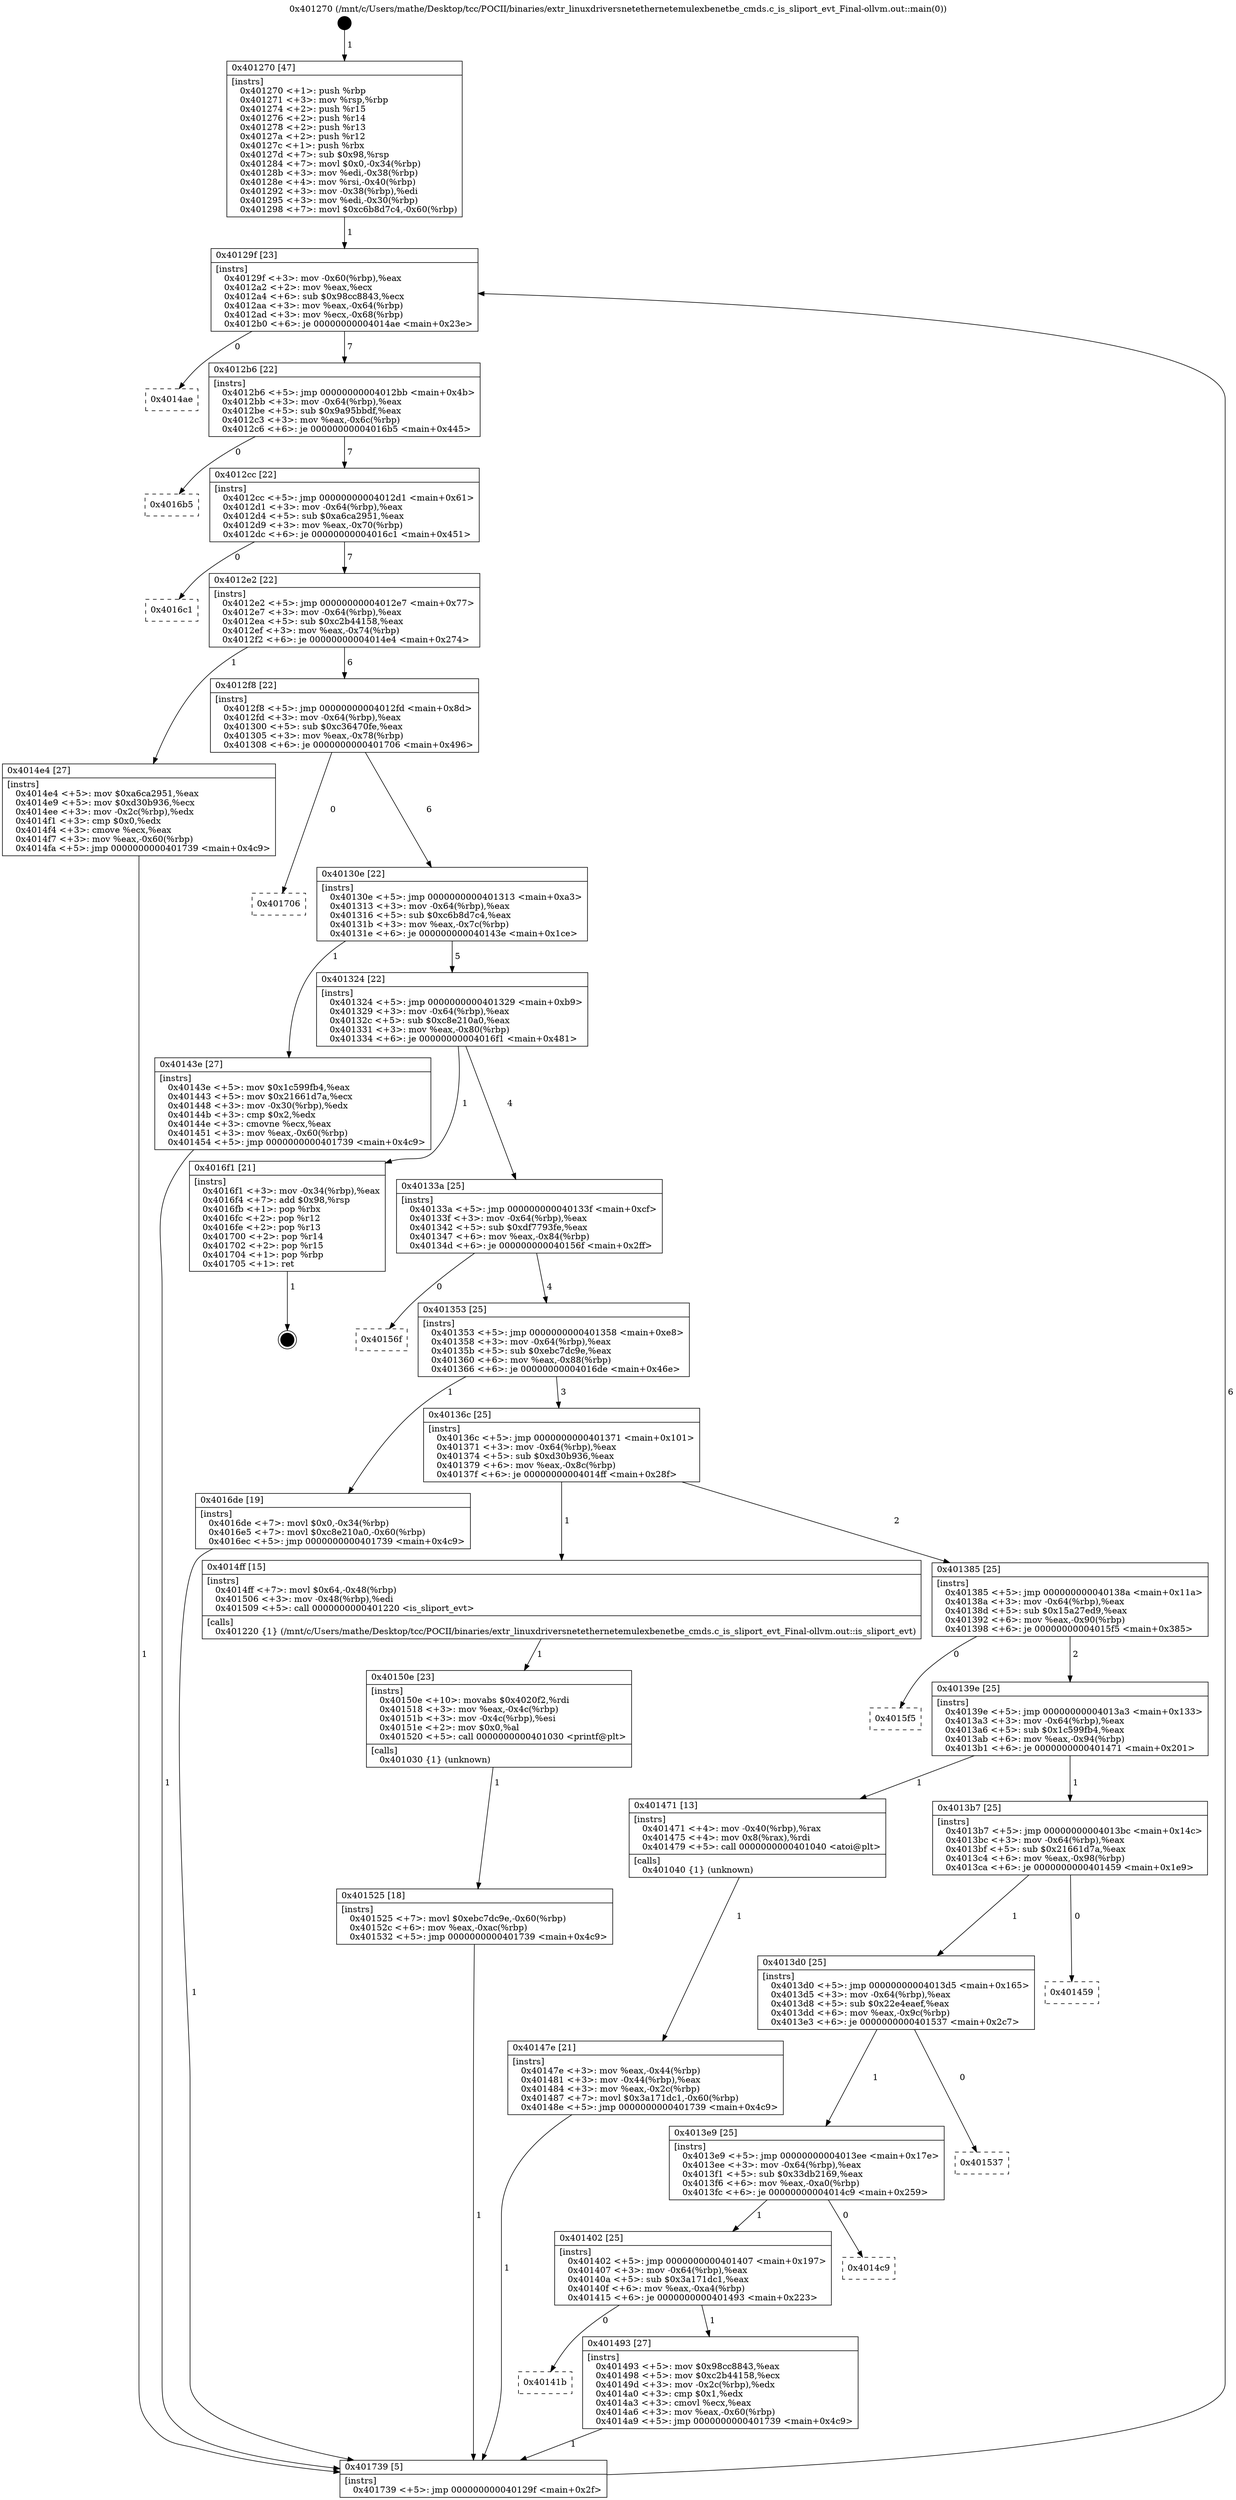 digraph "0x401270" {
  label = "0x401270 (/mnt/c/Users/mathe/Desktop/tcc/POCII/binaries/extr_linuxdriversnetethernetemulexbenetbe_cmds.c_is_sliport_evt_Final-ollvm.out::main(0))"
  labelloc = "t"
  node[shape=record]

  Entry [label="",width=0.3,height=0.3,shape=circle,fillcolor=black,style=filled]
  "0x40129f" [label="{
     0x40129f [23]\l
     | [instrs]\l
     &nbsp;&nbsp;0x40129f \<+3\>: mov -0x60(%rbp),%eax\l
     &nbsp;&nbsp;0x4012a2 \<+2\>: mov %eax,%ecx\l
     &nbsp;&nbsp;0x4012a4 \<+6\>: sub $0x98cc8843,%ecx\l
     &nbsp;&nbsp;0x4012aa \<+3\>: mov %eax,-0x64(%rbp)\l
     &nbsp;&nbsp;0x4012ad \<+3\>: mov %ecx,-0x68(%rbp)\l
     &nbsp;&nbsp;0x4012b0 \<+6\>: je 00000000004014ae \<main+0x23e\>\l
  }"]
  "0x4014ae" [label="{
     0x4014ae\l
  }", style=dashed]
  "0x4012b6" [label="{
     0x4012b6 [22]\l
     | [instrs]\l
     &nbsp;&nbsp;0x4012b6 \<+5\>: jmp 00000000004012bb \<main+0x4b\>\l
     &nbsp;&nbsp;0x4012bb \<+3\>: mov -0x64(%rbp),%eax\l
     &nbsp;&nbsp;0x4012be \<+5\>: sub $0x9a95bbdf,%eax\l
     &nbsp;&nbsp;0x4012c3 \<+3\>: mov %eax,-0x6c(%rbp)\l
     &nbsp;&nbsp;0x4012c6 \<+6\>: je 00000000004016b5 \<main+0x445\>\l
  }"]
  Exit [label="",width=0.3,height=0.3,shape=circle,fillcolor=black,style=filled,peripheries=2]
  "0x4016b5" [label="{
     0x4016b5\l
  }", style=dashed]
  "0x4012cc" [label="{
     0x4012cc [22]\l
     | [instrs]\l
     &nbsp;&nbsp;0x4012cc \<+5\>: jmp 00000000004012d1 \<main+0x61\>\l
     &nbsp;&nbsp;0x4012d1 \<+3\>: mov -0x64(%rbp),%eax\l
     &nbsp;&nbsp;0x4012d4 \<+5\>: sub $0xa6ca2951,%eax\l
     &nbsp;&nbsp;0x4012d9 \<+3\>: mov %eax,-0x70(%rbp)\l
     &nbsp;&nbsp;0x4012dc \<+6\>: je 00000000004016c1 \<main+0x451\>\l
  }"]
  "0x401525" [label="{
     0x401525 [18]\l
     | [instrs]\l
     &nbsp;&nbsp;0x401525 \<+7\>: movl $0xebc7dc9e,-0x60(%rbp)\l
     &nbsp;&nbsp;0x40152c \<+6\>: mov %eax,-0xac(%rbp)\l
     &nbsp;&nbsp;0x401532 \<+5\>: jmp 0000000000401739 \<main+0x4c9\>\l
  }"]
  "0x4016c1" [label="{
     0x4016c1\l
  }", style=dashed]
  "0x4012e2" [label="{
     0x4012e2 [22]\l
     | [instrs]\l
     &nbsp;&nbsp;0x4012e2 \<+5\>: jmp 00000000004012e7 \<main+0x77\>\l
     &nbsp;&nbsp;0x4012e7 \<+3\>: mov -0x64(%rbp),%eax\l
     &nbsp;&nbsp;0x4012ea \<+5\>: sub $0xc2b44158,%eax\l
     &nbsp;&nbsp;0x4012ef \<+3\>: mov %eax,-0x74(%rbp)\l
     &nbsp;&nbsp;0x4012f2 \<+6\>: je 00000000004014e4 \<main+0x274\>\l
  }"]
  "0x40150e" [label="{
     0x40150e [23]\l
     | [instrs]\l
     &nbsp;&nbsp;0x40150e \<+10\>: movabs $0x4020f2,%rdi\l
     &nbsp;&nbsp;0x401518 \<+3\>: mov %eax,-0x4c(%rbp)\l
     &nbsp;&nbsp;0x40151b \<+3\>: mov -0x4c(%rbp),%esi\l
     &nbsp;&nbsp;0x40151e \<+2\>: mov $0x0,%al\l
     &nbsp;&nbsp;0x401520 \<+5\>: call 0000000000401030 \<printf@plt\>\l
     | [calls]\l
     &nbsp;&nbsp;0x401030 \{1\} (unknown)\l
  }"]
  "0x4014e4" [label="{
     0x4014e4 [27]\l
     | [instrs]\l
     &nbsp;&nbsp;0x4014e4 \<+5\>: mov $0xa6ca2951,%eax\l
     &nbsp;&nbsp;0x4014e9 \<+5\>: mov $0xd30b936,%ecx\l
     &nbsp;&nbsp;0x4014ee \<+3\>: mov -0x2c(%rbp),%edx\l
     &nbsp;&nbsp;0x4014f1 \<+3\>: cmp $0x0,%edx\l
     &nbsp;&nbsp;0x4014f4 \<+3\>: cmove %ecx,%eax\l
     &nbsp;&nbsp;0x4014f7 \<+3\>: mov %eax,-0x60(%rbp)\l
     &nbsp;&nbsp;0x4014fa \<+5\>: jmp 0000000000401739 \<main+0x4c9\>\l
  }"]
  "0x4012f8" [label="{
     0x4012f8 [22]\l
     | [instrs]\l
     &nbsp;&nbsp;0x4012f8 \<+5\>: jmp 00000000004012fd \<main+0x8d\>\l
     &nbsp;&nbsp;0x4012fd \<+3\>: mov -0x64(%rbp),%eax\l
     &nbsp;&nbsp;0x401300 \<+5\>: sub $0xc36470fe,%eax\l
     &nbsp;&nbsp;0x401305 \<+3\>: mov %eax,-0x78(%rbp)\l
     &nbsp;&nbsp;0x401308 \<+6\>: je 0000000000401706 \<main+0x496\>\l
  }"]
  "0x40141b" [label="{
     0x40141b\l
  }", style=dashed]
  "0x401706" [label="{
     0x401706\l
  }", style=dashed]
  "0x40130e" [label="{
     0x40130e [22]\l
     | [instrs]\l
     &nbsp;&nbsp;0x40130e \<+5\>: jmp 0000000000401313 \<main+0xa3\>\l
     &nbsp;&nbsp;0x401313 \<+3\>: mov -0x64(%rbp),%eax\l
     &nbsp;&nbsp;0x401316 \<+5\>: sub $0xc6b8d7c4,%eax\l
     &nbsp;&nbsp;0x40131b \<+3\>: mov %eax,-0x7c(%rbp)\l
     &nbsp;&nbsp;0x40131e \<+6\>: je 000000000040143e \<main+0x1ce\>\l
  }"]
  "0x401493" [label="{
     0x401493 [27]\l
     | [instrs]\l
     &nbsp;&nbsp;0x401493 \<+5\>: mov $0x98cc8843,%eax\l
     &nbsp;&nbsp;0x401498 \<+5\>: mov $0xc2b44158,%ecx\l
     &nbsp;&nbsp;0x40149d \<+3\>: mov -0x2c(%rbp),%edx\l
     &nbsp;&nbsp;0x4014a0 \<+3\>: cmp $0x1,%edx\l
     &nbsp;&nbsp;0x4014a3 \<+3\>: cmovl %ecx,%eax\l
     &nbsp;&nbsp;0x4014a6 \<+3\>: mov %eax,-0x60(%rbp)\l
     &nbsp;&nbsp;0x4014a9 \<+5\>: jmp 0000000000401739 \<main+0x4c9\>\l
  }"]
  "0x40143e" [label="{
     0x40143e [27]\l
     | [instrs]\l
     &nbsp;&nbsp;0x40143e \<+5\>: mov $0x1c599fb4,%eax\l
     &nbsp;&nbsp;0x401443 \<+5\>: mov $0x21661d7a,%ecx\l
     &nbsp;&nbsp;0x401448 \<+3\>: mov -0x30(%rbp),%edx\l
     &nbsp;&nbsp;0x40144b \<+3\>: cmp $0x2,%edx\l
     &nbsp;&nbsp;0x40144e \<+3\>: cmovne %ecx,%eax\l
     &nbsp;&nbsp;0x401451 \<+3\>: mov %eax,-0x60(%rbp)\l
     &nbsp;&nbsp;0x401454 \<+5\>: jmp 0000000000401739 \<main+0x4c9\>\l
  }"]
  "0x401324" [label="{
     0x401324 [22]\l
     | [instrs]\l
     &nbsp;&nbsp;0x401324 \<+5\>: jmp 0000000000401329 \<main+0xb9\>\l
     &nbsp;&nbsp;0x401329 \<+3\>: mov -0x64(%rbp),%eax\l
     &nbsp;&nbsp;0x40132c \<+5\>: sub $0xc8e210a0,%eax\l
     &nbsp;&nbsp;0x401331 \<+3\>: mov %eax,-0x80(%rbp)\l
     &nbsp;&nbsp;0x401334 \<+6\>: je 00000000004016f1 \<main+0x481\>\l
  }"]
  "0x401739" [label="{
     0x401739 [5]\l
     | [instrs]\l
     &nbsp;&nbsp;0x401739 \<+5\>: jmp 000000000040129f \<main+0x2f\>\l
  }"]
  "0x401270" [label="{
     0x401270 [47]\l
     | [instrs]\l
     &nbsp;&nbsp;0x401270 \<+1\>: push %rbp\l
     &nbsp;&nbsp;0x401271 \<+3\>: mov %rsp,%rbp\l
     &nbsp;&nbsp;0x401274 \<+2\>: push %r15\l
     &nbsp;&nbsp;0x401276 \<+2\>: push %r14\l
     &nbsp;&nbsp;0x401278 \<+2\>: push %r13\l
     &nbsp;&nbsp;0x40127a \<+2\>: push %r12\l
     &nbsp;&nbsp;0x40127c \<+1\>: push %rbx\l
     &nbsp;&nbsp;0x40127d \<+7\>: sub $0x98,%rsp\l
     &nbsp;&nbsp;0x401284 \<+7\>: movl $0x0,-0x34(%rbp)\l
     &nbsp;&nbsp;0x40128b \<+3\>: mov %edi,-0x38(%rbp)\l
     &nbsp;&nbsp;0x40128e \<+4\>: mov %rsi,-0x40(%rbp)\l
     &nbsp;&nbsp;0x401292 \<+3\>: mov -0x38(%rbp),%edi\l
     &nbsp;&nbsp;0x401295 \<+3\>: mov %edi,-0x30(%rbp)\l
     &nbsp;&nbsp;0x401298 \<+7\>: movl $0xc6b8d7c4,-0x60(%rbp)\l
  }"]
  "0x401402" [label="{
     0x401402 [25]\l
     | [instrs]\l
     &nbsp;&nbsp;0x401402 \<+5\>: jmp 0000000000401407 \<main+0x197\>\l
     &nbsp;&nbsp;0x401407 \<+3\>: mov -0x64(%rbp),%eax\l
     &nbsp;&nbsp;0x40140a \<+5\>: sub $0x3a171dc1,%eax\l
     &nbsp;&nbsp;0x40140f \<+6\>: mov %eax,-0xa4(%rbp)\l
     &nbsp;&nbsp;0x401415 \<+6\>: je 0000000000401493 \<main+0x223\>\l
  }"]
  "0x4016f1" [label="{
     0x4016f1 [21]\l
     | [instrs]\l
     &nbsp;&nbsp;0x4016f1 \<+3\>: mov -0x34(%rbp),%eax\l
     &nbsp;&nbsp;0x4016f4 \<+7\>: add $0x98,%rsp\l
     &nbsp;&nbsp;0x4016fb \<+1\>: pop %rbx\l
     &nbsp;&nbsp;0x4016fc \<+2\>: pop %r12\l
     &nbsp;&nbsp;0x4016fe \<+2\>: pop %r13\l
     &nbsp;&nbsp;0x401700 \<+2\>: pop %r14\l
     &nbsp;&nbsp;0x401702 \<+2\>: pop %r15\l
     &nbsp;&nbsp;0x401704 \<+1\>: pop %rbp\l
     &nbsp;&nbsp;0x401705 \<+1\>: ret\l
  }"]
  "0x40133a" [label="{
     0x40133a [25]\l
     | [instrs]\l
     &nbsp;&nbsp;0x40133a \<+5\>: jmp 000000000040133f \<main+0xcf\>\l
     &nbsp;&nbsp;0x40133f \<+3\>: mov -0x64(%rbp),%eax\l
     &nbsp;&nbsp;0x401342 \<+5\>: sub $0xdf7793fe,%eax\l
     &nbsp;&nbsp;0x401347 \<+6\>: mov %eax,-0x84(%rbp)\l
     &nbsp;&nbsp;0x40134d \<+6\>: je 000000000040156f \<main+0x2ff\>\l
  }"]
  "0x4014c9" [label="{
     0x4014c9\l
  }", style=dashed]
  "0x40156f" [label="{
     0x40156f\l
  }", style=dashed]
  "0x401353" [label="{
     0x401353 [25]\l
     | [instrs]\l
     &nbsp;&nbsp;0x401353 \<+5\>: jmp 0000000000401358 \<main+0xe8\>\l
     &nbsp;&nbsp;0x401358 \<+3\>: mov -0x64(%rbp),%eax\l
     &nbsp;&nbsp;0x40135b \<+5\>: sub $0xebc7dc9e,%eax\l
     &nbsp;&nbsp;0x401360 \<+6\>: mov %eax,-0x88(%rbp)\l
     &nbsp;&nbsp;0x401366 \<+6\>: je 00000000004016de \<main+0x46e\>\l
  }"]
  "0x4013e9" [label="{
     0x4013e9 [25]\l
     | [instrs]\l
     &nbsp;&nbsp;0x4013e9 \<+5\>: jmp 00000000004013ee \<main+0x17e\>\l
     &nbsp;&nbsp;0x4013ee \<+3\>: mov -0x64(%rbp),%eax\l
     &nbsp;&nbsp;0x4013f1 \<+5\>: sub $0x33db2169,%eax\l
     &nbsp;&nbsp;0x4013f6 \<+6\>: mov %eax,-0xa0(%rbp)\l
     &nbsp;&nbsp;0x4013fc \<+6\>: je 00000000004014c9 \<main+0x259\>\l
  }"]
  "0x4016de" [label="{
     0x4016de [19]\l
     | [instrs]\l
     &nbsp;&nbsp;0x4016de \<+7\>: movl $0x0,-0x34(%rbp)\l
     &nbsp;&nbsp;0x4016e5 \<+7\>: movl $0xc8e210a0,-0x60(%rbp)\l
     &nbsp;&nbsp;0x4016ec \<+5\>: jmp 0000000000401739 \<main+0x4c9\>\l
  }"]
  "0x40136c" [label="{
     0x40136c [25]\l
     | [instrs]\l
     &nbsp;&nbsp;0x40136c \<+5\>: jmp 0000000000401371 \<main+0x101\>\l
     &nbsp;&nbsp;0x401371 \<+3\>: mov -0x64(%rbp),%eax\l
     &nbsp;&nbsp;0x401374 \<+5\>: sub $0xd30b936,%eax\l
     &nbsp;&nbsp;0x401379 \<+6\>: mov %eax,-0x8c(%rbp)\l
     &nbsp;&nbsp;0x40137f \<+6\>: je 00000000004014ff \<main+0x28f\>\l
  }"]
  "0x401537" [label="{
     0x401537\l
  }", style=dashed]
  "0x4014ff" [label="{
     0x4014ff [15]\l
     | [instrs]\l
     &nbsp;&nbsp;0x4014ff \<+7\>: movl $0x64,-0x48(%rbp)\l
     &nbsp;&nbsp;0x401506 \<+3\>: mov -0x48(%rbp),%edi\l
     &nbsp;&nbsp;0x401509 \<+5\>: call 0000000000401220 \<is_sliport_evt\>\l
     | [calls]\l
     &nbsp;&nbsp;0x401220 \{1\} (/mnt/c/Users/mathe/Desktop/tcc/POCII/binaries/extr_linuxdriversnetethernetemulexbenetbe_cmds.c_is_sliport_evt_Final-ollvm.out::is_sliport_evt)\l
  }"]
  "0x401385" [label="{
     0x401385 [25]\l
     | [instrs]\l
     &nbsp;&nbsp;0x401385 \<+5\>: jmp 000000000040138a \<main+0x11a\>\l
     &nbsp;&nbsp;0x40138a \<+3\>: mov -0x64(%rbp),%eax\l
     &nbsp;&nbsp;0x40138d \<+5\>: sub $0x15a27ed9,%eax\l
     &nbsp;&nbsp;0x401392 \<+6\>: mov %eax,-0x90(%rbp)\l
     &nbsp;&nbsp;0x401398 \<+6\>: je 00000000004015f5 \<main+0x385\>\l
  }"]
  "0x4013d0" [label="{
     0x4013d0 [25]\l
     | [instrs]\l
     &nbsp;&nbsp;0x4013d0 \<+5\>: jmp 00000000004013d5 \<main+0x165\>\l
     &nbsp;&nbsp;0x4013d5 \<+3\>: mov -0x64(%rbp),%eax\l
     &nbsp;&nbsp;0x4013d8 \<+5\>: sub $0x22e4eaef,%eax\l
     &nbsp;&nbsp;0x4013dd \<+6\>: mov %eax,-0x9c(%rbp)\l
     &nbsp;&nbsp;0x4013e3 \<+6\>: je 0000000000401537 \<main+0x2c7\>\l
  }"]
  "0x4015f5" [label="{
     0x4015f5\l
  }", style=dashed]
  "0x40139e" [label="{
     0x40139e [25]\l
     | [instrs]\l
     &nbsp;&nbsp;0x40139e \<+5\>: jmp 00000000004013a3 \<main+0x133\>\l
     &nbsp;&nbsp;0x4013a3 \<+3\>: mov -0x64(%rbp),%eax\l
     &nbsp;&nbsp;0x4013a6 \<+5\>: sub $0x1c599fb4,%eax\l
     &nbsp;&nbsp;0x4013ab \<+6\>: mov %eax,-0x94(%rbp)\l
     &nbsp;&nbsp;0x4013b1 \<+6\>: je 0000000000401471 \<main+0x201\>\l
  }"]
  "0x401459" [label="{
     0x401459\l
  }", style=dashed]
  "0x401471" [label="{
     0x401471 [13]\l
     | [instrs]\l
     &nbsp;&nbsp;0x401471 \<+4\>: mov -0x40(%rbp),%rax\l
     &nbsp;&nbsp;0x401475 \<+4\>: mov 0x8(%rax),%rdi\l
     &nbsp;&nbsp;0x401479 \<+5\>: call 0000000000401040 \<atoi@plt\>\l
     | [calls]\l
     &nbsp;&nbsp;0x401040 \{1\} (unknown)\l
  }"]
  "0x4013b7" [label="{
     0x4013b7 [25]\l
     | [instrs]\l
     &nbsp;&nbsp;0x4013b7 \<+5\>: jmp 00000000004013bc \<main+0x14c\>\l
     &nbsp;&nbsp;0x4013bc \<+3\>: mov -0x64(%rbp),%eax\l
     &nbsp;&nbsp;0x4013bf \<+5\>: sub $0x21661d7a,%eax\l
     &nbsp;&nbsp;0x4013c4 \<+6\>: mov %eax,-0x98(%rbp)\l
     &nbsp;&nbsp;0x4013ca \<+6\>: je 0000000000401459 \<main+0x1e9\>\l
  }"]
  "0x40147e" [label="{
     0x40147e [21]\l
     | [instrs]\l
     &nbsp;&nbsp;0x40147e \<+3\>: mov %eax,-0x44(%rbp)\l
     &nbsp;&nbsp;0x401481 \<+3\>: mov -0x44(%rbp),%eax\l
     &nbsp;&nbsp;0x401484 \<+3\>: mov %eax,-0x2c(%rbp)\l
     &nbsp;&nbsp;0x401487 \<+7\>: movl $0x3a171dc1,-0x60(%rbp)\l
     &nbsp;&nbsp;0x40148e \<+5\>: jmp 0000000000401739 \<main+0x4c9\>\l
  }"]
  Entry -> "0x401270" [label=" 1"]
  "0x40129f" -> "0x4014ae" [label=" 0"]
  "0x40129f" -> "0x4012b6" [label=" 7"]
  "0x4016f1" -> Exit [label=" 1"]
  "0x4012b6" -> "0x4016b5" [label=" 0"]
  "0x4012b6" -> "0x4012cc" [label=" 7"]
  "0x4016de" -> "0x401739" [label=" 1"]
  "0x4012cc" -> "0x4016c1" [label=" 0"]
  "0x4012cc" -> "0x4012e2" [label=" 7"]
  "0x401525" -> "0x401739" [label=" 1"]
  "0x4012e2" -> "0x4014e4" [label=" 1"]
  "0x4012e2" -> "0x4012f8" [label=" 6"]
  "0x40150e" -> "0x401525" [label=" 1"]
  "0x4012f8" -> "0x401706" [label=" 0"]
  "0x4012f8" -> "0x40130e" [label=" 6"]
  "0x4014ff" -> "0x40150e" [label=" 1"]
  "0x40130e" -> "0x40143e" [label=" 1"]
  "0x40130e" -> "0x401324" [label=" 5"]
  "0x40143e" -> "0x401739" [label=" 1"]
  "0x401270" -> "0x40129f" [label=" 1"]
  "0x401739" -> "0x40129f" [label=" 6"]
  "0x4014e4" -> "0x401739" [label=" 1"]
  "0x401324" -> "0x4016f1" [label=" 1"]
  "0x401324" -> "0x40133a" [label=" 4"]
  "0x401402" -> "0x40141b" [label=" 0"]
  "0x40133a" -> "0x40156f" [label=" 0"]
  "0x40133a" -> "0x401353" [label=" 4"]
  "0x401402" -> "0x401493" [label=" 1"]
  "0x401353" -> "0x4016de" [label=" 1"]
  "0x401353" -> "0x40136c" [label=" 3"]
  "0x4013e9" -> "0x401402" [label=" 1"]
  "0x40136c" -> "0x4014ff" [label=" 1"]
  "0x40136c" -> "0x401385" [label=" 2"]
  "0x4013e9" -> "0x4014c9" [label=" 0"]
  "0x401385" -> "0x4015f5" [label=" 0"]
  "0x401385" -> "0x40139e" [label=" 2"]
  "0x4013d0" -> "0x4013e9" [label=" 1"]
  "0x40139e" -> "0x401471" [label=" 1"]
  "0x40139e" -> "0x4013b7" [label=" 1"]
  "0x401471" -> "0x40147e" [label=" 1"]
  "0x40147e" -> "0x401739" [label=" 1"]
  "0x4013d0" -> "0x401537" [label=" 0"]
  "0x4013b7" -> "0x401459" [label=" 0"]
  "0x4013b7" -> "0x4013d0" [label=" 1"]
  "0x401493" -> "0x401739" [label=" 1"]
}
